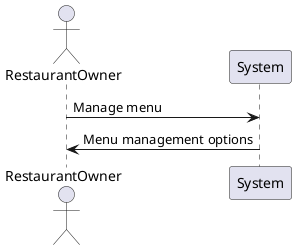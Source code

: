 @startuml
actor RestaurantOwner
RestaurantOwner -> System: Manage menu
System -> RestaurantOwner: Menu management options
@enduml